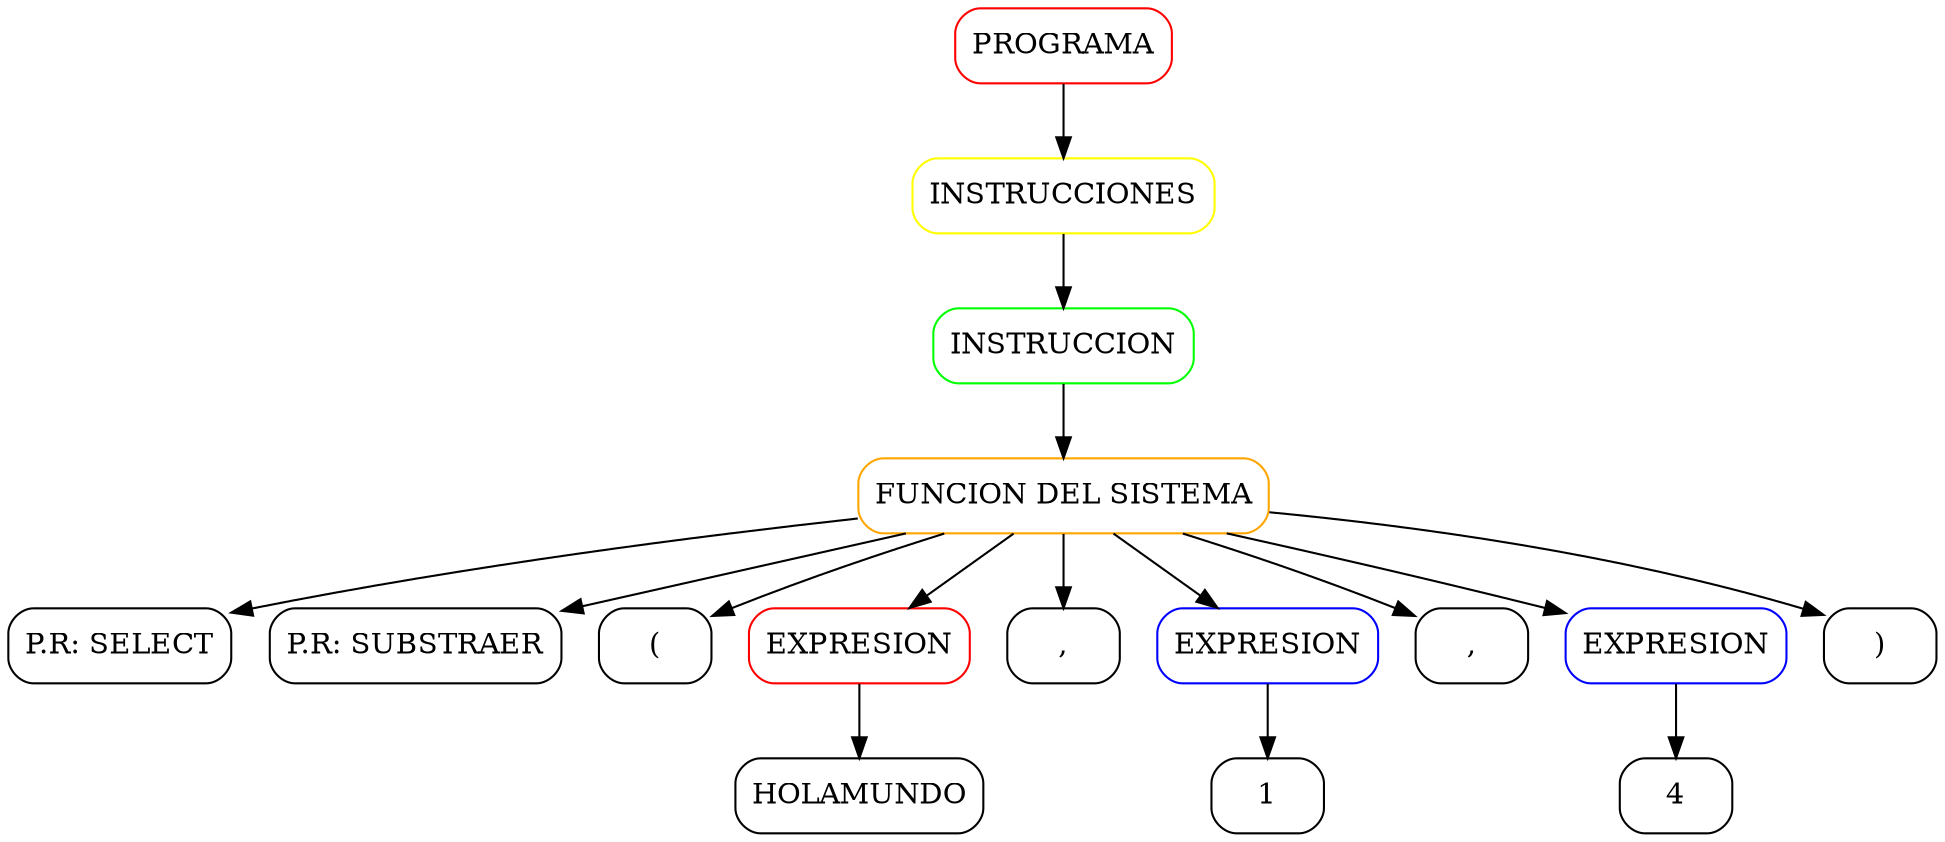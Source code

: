 digraph AST {
node [shape=box, style=rounded];
n8008050238[label="PROGRAMA" color="red"];
n3374857195[label="INSTRUCCIONES" color="yellow"];
n4205608592[label="INSTRUCCION" color="green"];
n1196611484[label="FUNCION DEL SISTEMA" color="ORANGE"];
n5702055231[label="P.R: SELECT" color="black"];
n1196611484 -> n5702055231; 
n6006084787[label="P.R: SUBSTRAER" color="black"];
n1196611484 -> n6006084787; 
n7830544644[label="(" color="black"];
n1196611484 -> n7830544644; 
n3051783998[label="EXPRESION" color="red"];
n9598442618[label="HOLAMUNDO" color="black"];
n3051783998 -> n9598442618; 
n1196611484 -> n3051783998; 
n5073571452[label="," color="black"];
n1196611484 -> n5073571452; 
n980259142[label="EXPRESION" color="blue"];
n350305530[label="1" color="black"];
n980259142 -> n350305530; 
n1196611484 -> n980259142; 
n663619992[label="," color="black"];
n1196611484 -> n663619992; 
n9719773972[label="EXPRESION" color="blue"];
n8996538939[label="4" color="black"];
n9719773972 -> n8996538939; 
n1196611484 -> n9719773972; 
n8841555447[label=")" color="black"];
n1196611484 -> n8841555447; 
n4205608592 -> n1196611484; 
n3374857195 -> n4205608592; 
n8008050238 -> n3374857195; 
}
